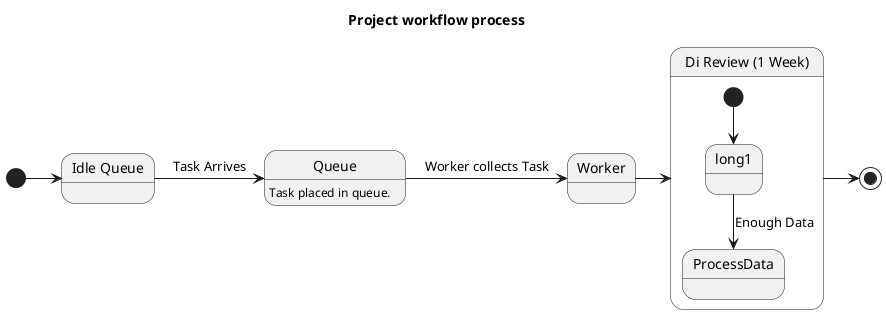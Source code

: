 @startuml

title Project workflow process

state "Idle Queue" as Idle
[*] -> Idle
Idle -> Queue : Task Arrives
Queue : Task placed in queue.
Queue -> Worker : Worker collects Task
Worker -> DRev

state "Di Review (1 Week)" as DRev {
  [*] --> long1
  long1 --> ProcessData : Enough Data
}

DRev -> [*]

@enduml
